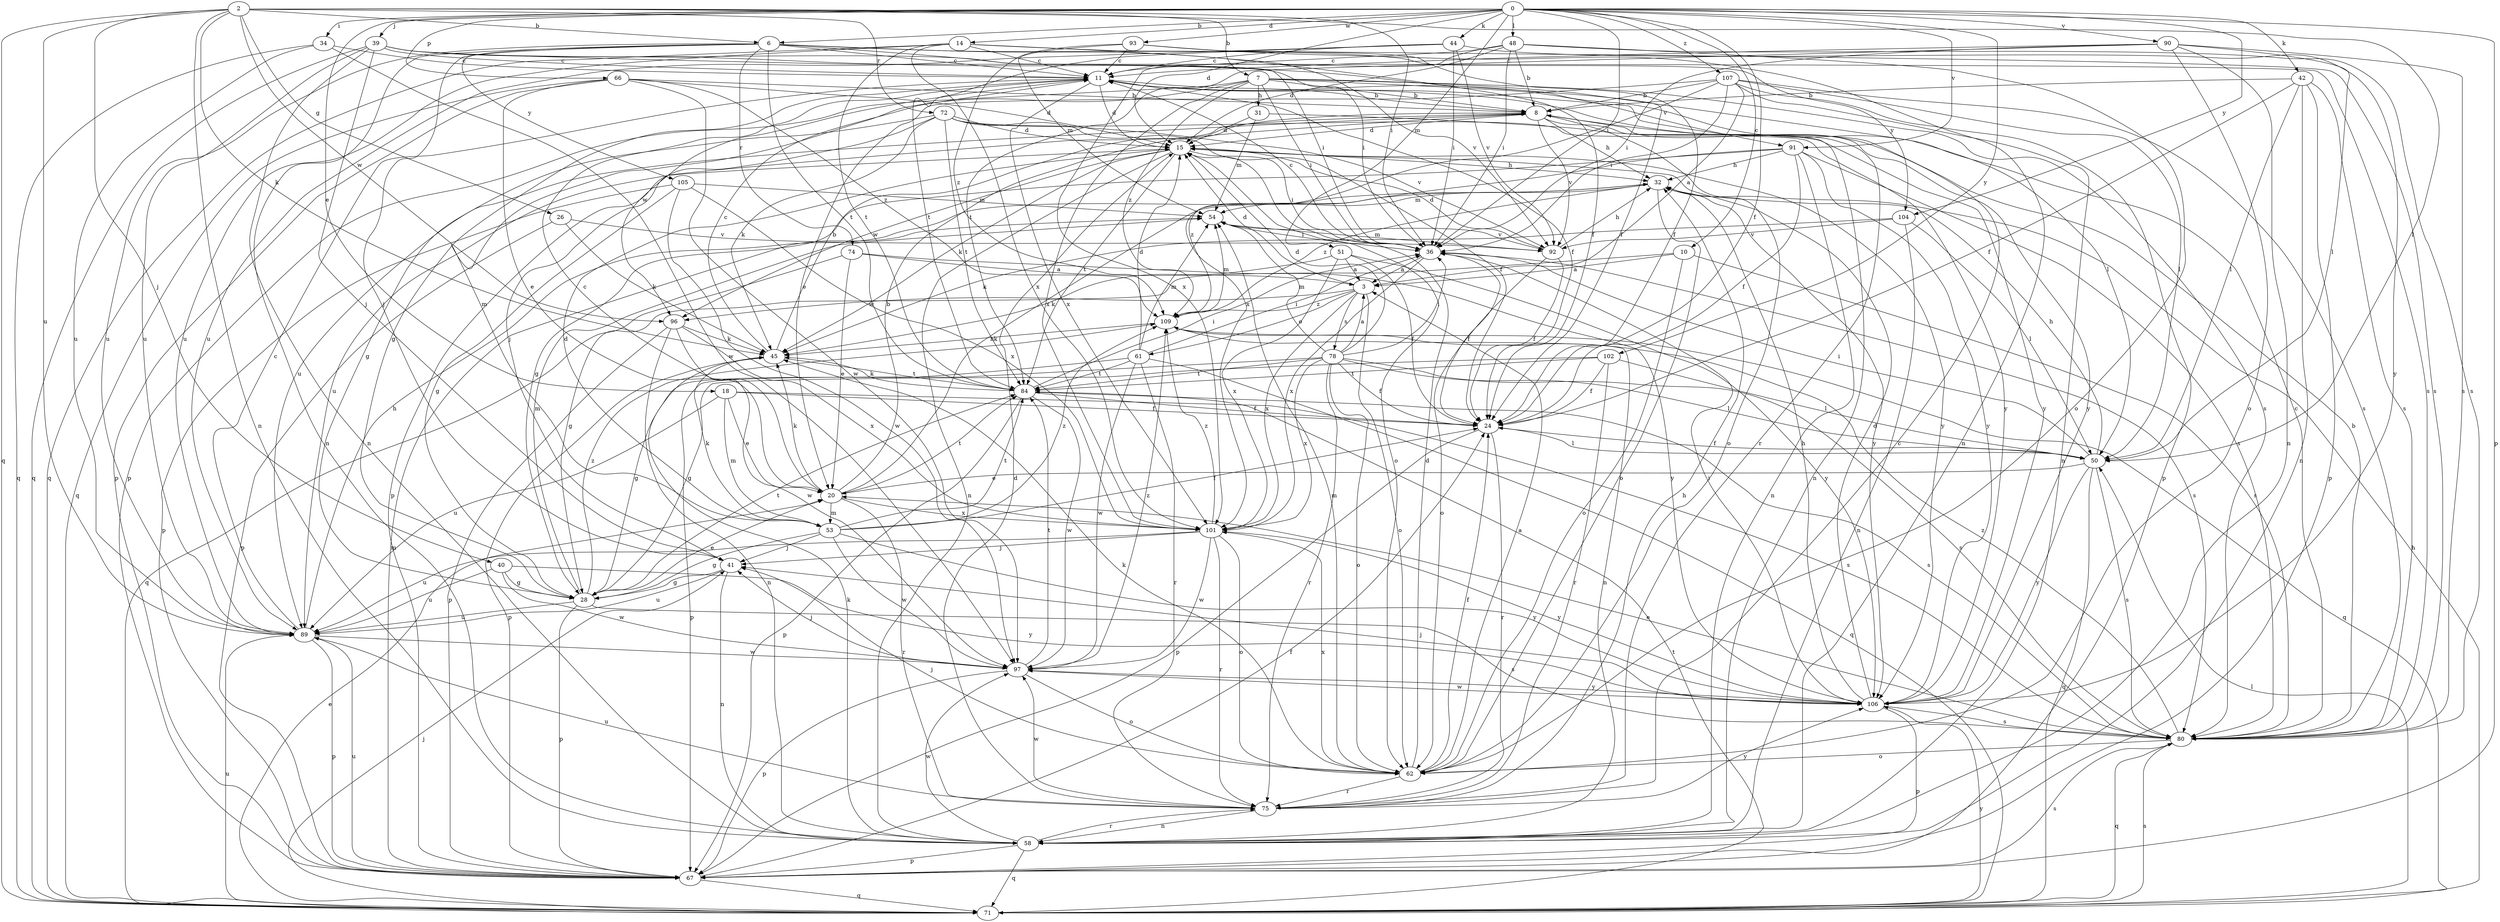 strict digraph  {
0;
2;
3;
6;
7;
8;
10;
11;
14;
15;
18;
20;
24;
26;
28;
31;
32;
34;
36;
39;
40;
41;
42;
44;
45;
48;
50;
51;
53;
54;
58;
61;
62;
66;
67;
71;
72;
74;
75;
78;
80;
84;
89;
90;
91;
92;
93;
96;
97;
101;
102;
104;
105;
106;
107;
109;
0 -> 6  [label=b];
0 -> 10  [label=c];
0 -> 14  [label=d];
0 -> 15  [label=d];
0 -> 18  [label=e];
0 -> 24  [label=f];
0 -> 34  [label=i];
0 -> 36  [label=i];
0 -> 39  [label=j];
0 -> 42  [label=k];
0 -> 44  [label=k];
0 -> 48  [label=l];
0 -> 51  [label=m];
0 -> 66  [label=p];
0 -> 67  [label=p];
0 -> 90  [label=v];
0 -> 91  [label=v];
0 -> 93  [label=w];
0 -> 102  [label=y];
0 -> 104  [label=y];
0 -> 107  [label=z];
2 -> 6  [label=b];
2 -> 7  [label=b];
2 -> 26  [label=g];
2 -> 36  [label=i];
2 -> 40  [label=j];
2 -> 45  [label=k];
2 -> 50  [label=l];
2 -> 58  [label=n];
2 -> 71  [label=q];
2 -> 72  [label=r];
2 -> 89  [label=u];
2 -> 96  [label=w];
3 -> 15  [label=d];
3 -> 61  [label=o];
3 -> 62  [label=o];
3 -> 78  [label=s];
3 -> 96  [label=w];
3 -> 101  [label=x];
3 -> 109  [label=z];
6 -> 11  [label=c];
6 -> 24  [label=f];
6 -> 36  [label=i];
6 -> 41  [label=j];
6 -> 58  [label=n];
6 -> 74  [label=r];
6 -> 84  [label=t];
6 -> 89  [label=u];
6 -> 104  [label=y];
6 -> 105  [label=y];
7 -> 8  [label=b];
7 -> 31  [label=h];
7 -> 36  [label=i];
7 -> 50  [label=l];
7 -> 53  [label=m];
7 -> 67  [label=p];
7 -> 80  [label=s];
7 -> 91  [label=v];
7 -> 101  [label=x];
7 -> 109  [label=z];
8 -> 15  [label=d];
8 -> 32  [label=h];
8 -> 58  [label=n];
8 -> 62  [label=o];
8 -> 67  [label=p];
8 -> 89  [label=u];
8 -> 92  [label=v];
8 -> 106  [label=y];
10 -> 3  [label=a];
10 -> 28  [label=g];
10 -> 62  [label=o];
10 -> 80  [label=s];
11 -> 8  [label=b];
11 -> 15  [label=d];
11 -> 24  [label=f];
11 -> 28  [label=g];
11 -> 75  [label=r];
11 -> 96  [label=w];
11 -> 101  [label=x];
14 -> 11  [label=c];
14 -> 24  [label=f];
14 -> 71  [label=q];
14 -> 84  [label=t];
14 -> 89  [label=u];
14 -> 92  [label=v];
14 -> 101  [label=x];
15 -> 32  [label=h];
15 -> 36  [label=i];
15 -> 45  [label=k];
15 -> 58  [label=n];
15 -> 62  [label=o];
15 -> 84  [label=t];
15 -> 89  [label=u];
15 -> 96  [label=w];
15 -> 106  [label=y];
18 -> 20  [label=e];
18 -> 24  [label=f];
18 -> 53  [label=m];
18 -> 80  [label=s];
18 -> 89  [label=u];
20 -> 8  [label=b];
20 -> 11  [label=c];
20 -> 32  [label=h];
20 -> 45  [label=k];
20 -> 53  [label=m];
20 -> 75  [label=r];
20 -> 84  [label=t];
20 -> 101  [label=x];
24 -> 50  [label=l];
24 -> 67  [label=p];
24 -> 75  [label=r];
26 -> 45  [label=k];
26 -> 67  [label=p];
26 -> 92  [label=v];
28 -> 20  [label=e];
28 -> 54  [label=m];
28 -> 67  [label=p];
28 -> 80  [label=s];
28 -> 84  [label=t];
28 -> 89  [label=u];
28 -> 109  [label=z];
31 -> 15  [label=d];
31 -> 54  [label=m];
31 -> 106  [label=y];
32 -> 54  [label=m];
32 -> 62  [label=o];
32 -> 106  [label=y];
32 -> 109  [label=z];
34 -> 11  [label=c];
34 -> 71  [label=q];
34 -> 89  [label=u];
34 -> 97  [label=w];
36 -> 3  [label=a];
36 -> 11  [label=c];
36 -> 24  [label=f];
36 -> 80  [label=s];
36 -> 101  [label=x];
39 -> 11  [label=c];
39 -> 24  [label=f];
39 -> 36  [label=i];
39 -> 41  [label=j];
39 -> 58  [label=n];
39 -> 71  [label=q];
39 -> 80  [label=s];
39 -> 89  [label=u];
40 -> 28  [label=g];
40 -> 89  [label=u];
40 -> 97  [label=w];
40 -> 106  [label=y];
41 -> 28  [label=g];
41 -> 58  [label=n];
41 -> 89  [label=u];
42 -> 8  [label=b];
42 -> 24  [label=f];
42 -> 50  [label=l];
42 -> 58  [label=n];
42 -> 67  [label=p];
42 -> 80  [label=s];
44 -> 11  [label=c];
44 -> 36  [label=i];
44 -> 84  [label=t];
44 -> 89  [label=u];
44 -> 92  [label=v];
44 -> 106  [label=y];
45 -> 8  [label=b];
45 -> 11  [label=c];
45 -> 67  [label=p];
45 -> 84  [label=t];
48 -> 8  [label=b];
48 -> 11  [label=c];
48 -> 15  [label=d];
48 -> 36  [label=i];
48 -> 62  [label=o];
48 -> 80  [label=s];
48 -> 101  [label=x];
50 -> 20  [label=e];
50 -> 24  [label=f];
50 -> 32  [label=h];
50 -> 36  [label=i];
50 -> 71  [label=q];
50 -> 80  [label=s];
50 -> 106  [label=y];
51 -> 3  [label=a];
51 -> 24  [label=f];
51 -> 45  [label=k];
51 -> 101  [label=x];
51 -> 106  [label=y];
53 -> 15  [label=d];
53 -> 24  [label=f];
53 -> 28  [label=g];
53 -> 41  [label=j];
53 -> 45  [label=k];
53 -> 84  [label=t];
53 -> 97  [label=w];
53 -> 106  [label=y];
53 -> 109  [label=z];
54 -> 36  [label=i];
54 -> 92  [label=v];
58 -> 45  [label=k];
58 -> 67  [label=p];
58 -> 71  [label=q];
58 -> 75  [label=r];
58 -> 97  [label=w];
61 -> 15  [label=d];
61 -> 28  [label=g];
61 -> 36  [label=i];
61 -> 54  [label=m];
61 -> 71  [label=q];
61 -> 75  [label=r];
61 -> 84  [label=t];
61 -> 97  [label=w];
62 -> 3  [label=a];
62 -> 15  [label=d];
62 -> 24  [label=f];
62 -> 41  [label=j];
62 -> 45  [label=k];
62 -> 54  [label=m];
62 -> 75  [label=r];
62 -> 101  [label=x];
66 -> 8  [label=b];
66 -> 15  [label=d];
66 -> 20  [label=e];
66 -> 67  [label=p];
66 -> 71  [label=q];
66 -> 97  [label=w];
66 -> 109  [label=z];
67 -> 24  [label=f];
67 -> 54  [label=m];
67 -> 71  [label=q];
67 -> 80  [label=s];
67 -> 89  [label=u];
71 -> 20  [label=e];
71 -> 32  [label=h];
71 -> 41  [label=j];
71 -> 50  [label=l];
71 -> 80  [label=s];
71 -> 84  [label=t];
71 -> 89  [label=u];
71 -> 106  [label=y];
72 -> 15  [label=d];
72 -> 24  [label=f];
72 -> 28  [label=g];
72 -> 41  [label=j];
72 -> 45  [label=k];
72 -> 84  [label=t];
72 -> 92  [label=v];
72 -> 106  [label=y];
74 -> 3  [label=a];
74 -> 20  [label=e];
74 -> 71  [label=q];
74 -> 106  [label=y];
75 -> 11  [label=c];
75 -> 15  [label=d];
75 -> 32  [label=h];
75 -> 58  [label=n];
75 -> 89  [label=u];
75 -> 97  [label=w];
75 -> 106  [label=y];
78 -> 3  [label=a];
78 -> 15  [label=d];
78 -> 24  [label=f];
78 -> 36  [label=i];
78 -> 50  [label=l];
78 -> 54  [label=m];
78 -> 62  [label=o];
78 -> 67  [label=p];
78 -> 75  [label=r];
78 -> 80  [label=s];
78 -> 84  [label=t];
78 -> 101  [label=x];
80 -> 8  [label=b];
80 -> 11  [label=c];
80 -> 20  [label=e];
80 -> 62  [label=o];
80 -> 71  [label=q];
80 -> 109  [label=z];
84 -> 24  [label=f];
84 -> 36  [label=i];
84 -> 45  [label=k];
84 -> 67  [label=p];
84 -> 80  [label=s];
84 -> 97  [label=w];
89 -> 11  [label=c];
89 -> 32  [label=h];
89 -> 67  [label=p];
89 -> 97  [label=w];
90 -> 11  [label=c];
90 -> 36  [label=i];
90 -> 50  [label=l];
90 -> 58  [label=n];
90 -> 62  [label=o];
90 -> 80  [label=s];
90 -> 84  [label=t];
91 -> 24  [label=f];
91 -> 28  [label=g];
91 -> 32  [label=h];
91 -> 58  [label=n];
91 -> 80  [label=s];
91 -> 106  [label=y];
91 -> 109  [label=z];
92 -> 15  [label=d];
92 -> 24  [label=f];
92 -> 32  [label=h];
92 -> 54  [label=m];
92 -> 62  [label=o];
93 -> 11  [label=c];
93 -> 54  [label=m];
93 -> 58  [label=n];
93 -> 80  [label=s];
93 -> 109  [label=z];
96 -> 45  [label=k];
96 -> 58  [label=n];
96 -> 67  [label=p];
96 -> 97  [label=w];
96 -> 101  [label=x];
97 -> 41  [label=j];
97 -> 62  [label=o];
97 -> 67  [label=p];
97 -> 84  [label=t];
97 -> 106  [label=y];
97 -> 109  [label=z];
101 -> 41  [label=j];
101 -> 62  [label=o];
101 -> 75  [label=r];
101 -> 89  [label=u];
101 -> 97  [label=w];
101 -> 106  [label=y];
101 -> 109  [label=z];
102 -> 24  [label=f];
102 -> 28  [label=g];
102 -> 50  [label=l];
102 -> 75  [label=r];
102 -> 84  [label=t];
104 -> 45  [label=k];
104 -> 50  [label=l];
104 -> 58  [label=n];
104 -> 92  [label=v];
105 -> 28  [label=g];
105 -> 54  [label=m];
105 -> 67  [label=p];
105 -> 97  [label=w];
105 -> 101  [label=x];
106 -> 15  [label=d];
106 -> 32  [label=h];
106 -> 36  [label=i];
106 -> 41  [label=j];
106 -> 67  [label=p];
106 -> 80  [label=s];
106 -> 97  [label=w];
107 -> 3  [label=a];
107 -> 8  [label=b];
107 -> 20  [label=e];
107 -> 36  [label=i];
107 -> 50  [label=l];
107 -> 58  [label=n];
107 -> 67  [label=p];
107 -> 80  [label=s];
107 -> 101  [label=x];
109 -> 45  [label=k];
109 -> 54  [label=m];
109 -> 58  [label=n];
109 -> 71  [label=q];
}

